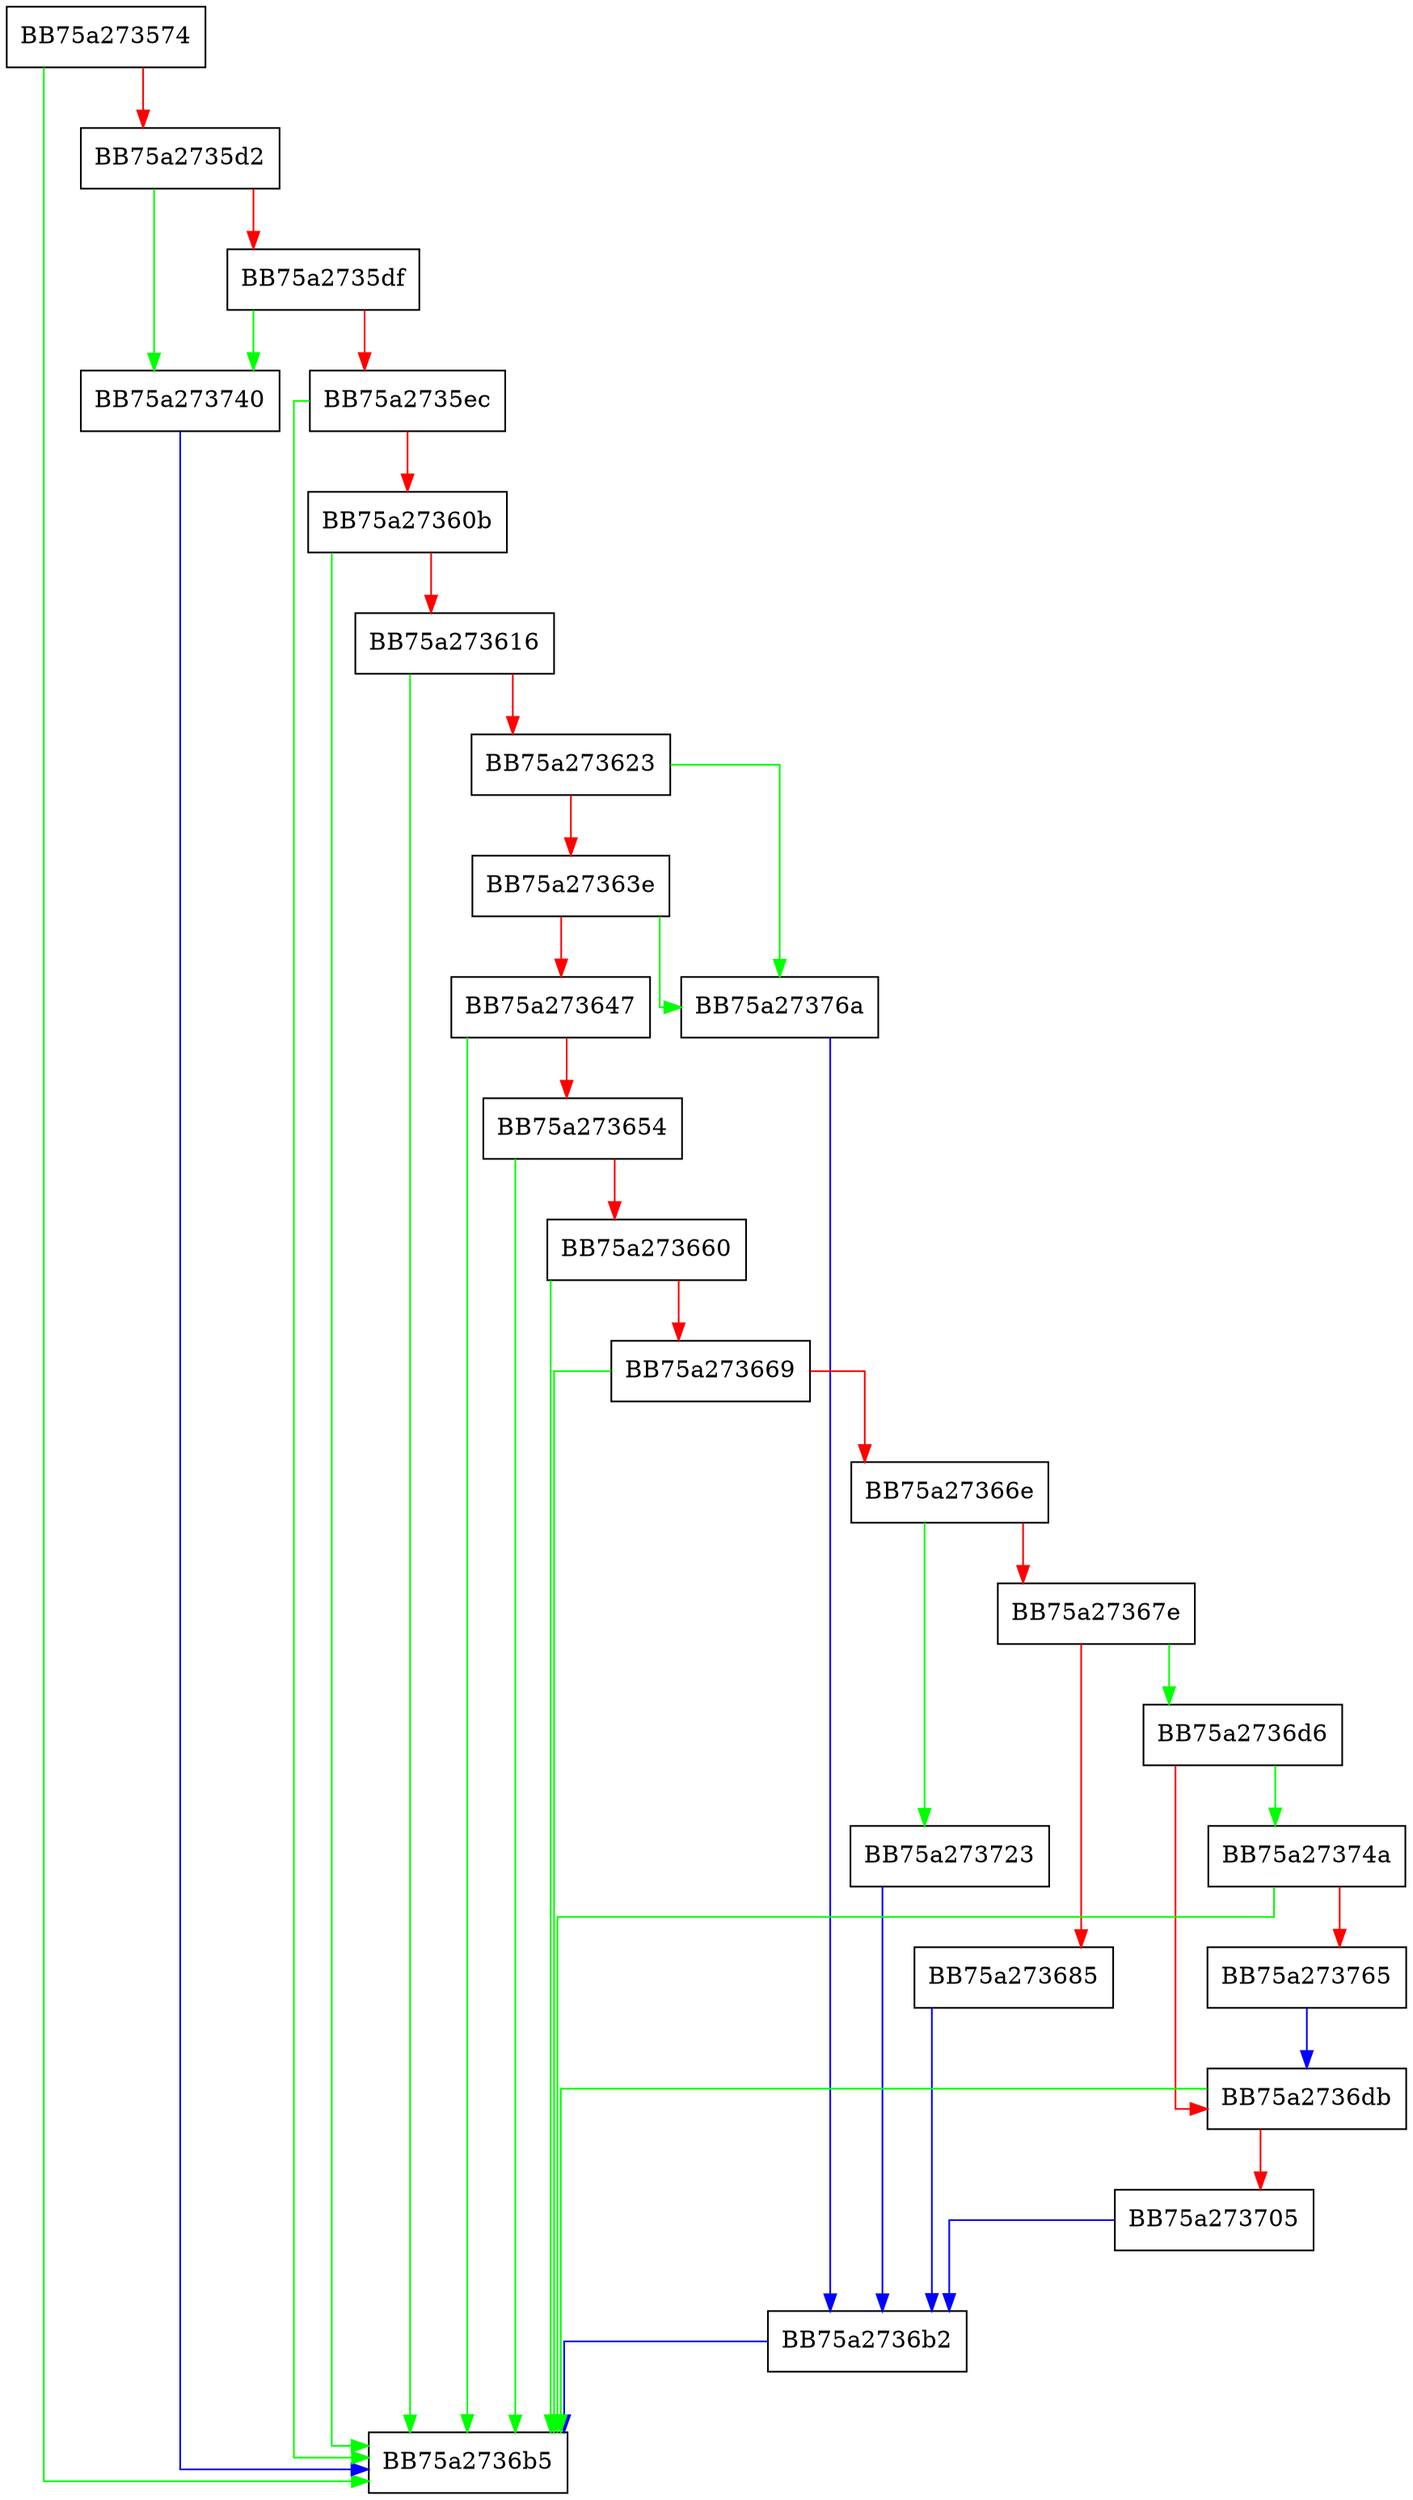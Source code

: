 digraph read_chunk {
  node [shape="box"];
  graph [splines=ortho];
  BB75a273574 -> BB75a2736b5 [color="green"];
  BB75a273574 -> BB75a2735d2 [color="red"];
  BB75a2735d2 -> BB75a273740 [color="green"];
  BB75a2735d2 -> BB75a2735df [color="red"];
  BB75a2735df -> BB75a273740 [color="green"];
  BB75a2735df -> BB75a2735ec [color="red"];
  BB75a2735ec -> BB75a2736b5 [color="green"];
  BB75a2735ec -> BB75a27360b [color="red"];
  BB75a27360b -> BB75a2736b5 [color="green"];
  BB75a27360b -> BB75a273616 [color="red"];
  BB75a273616 -> BB75a2736b5 [color="green"];
  BB75a273616 -> BB75a273623 [color="red"];
  BB75a273623 -> BB75a27376a [color="green"];
  BB75a273623 -> BB75a27363e [color="red"];
  BB75a27363e -> BB75a27376a [color="green"];
  BB75a27363e -> BB75a273647 [color="red"];
  BB75a273647 -> BB75a2736b5 [color="green"];
  BB75a273647 -> BB75a273654 [color="red"];
  BB75a273654 -> BB75a2736b5 [color="green"];
  BB75a273654 -> BB75a273660 [color="red"];
  BB75a273660 -> BB75a2736b5 [color="green"];
  BB75a273660 -> BB75a273669 [color="red"];
  BB75a273669 -> BB75a2736b5 [color="green"];
  BB75a273669 -> BB75a27366e [color="red"];
  BB75a27366e -> BB75a273723 [color="green"];
  BB75a27366e -> BB75a27367e [color="red"];
  BB75a27367e -> BB75a2736d6 [color="green"];
  BB75a27367e -> BB75a273685 [color="red"];
  BB75a273685 -> BB75a2736b2 [color="blue"];
  BB75a2736b2 -> BB75a2736b5 [color="blue"];
  BB75a2736d6 -> BB75a27374a [color="green"];
  BB75a2736d6 -> BB75a2736db [color="red"];
  BB75a2736db -> BB75a2736b5 [color="green"];
  BB75a2736db -> BB75a273705 [color="red"];
  BB75a273705 -> BB75a2736b2 [color="blue"];
  BB75a273723 -> BB75a2736b2 [color="blue"];
  BB75a273740 -> BB75a2736b5 [color="blue"];
  BB75a27374a -> BB75a2736b5 [color="green"];
  BB75a27374a -> BB75a273765 [color="red"];
  BB75a273765 -> BB75a2736db [color="blue"];
  BB75a27376a -> BB75a2736b2 [color="blue"];
}